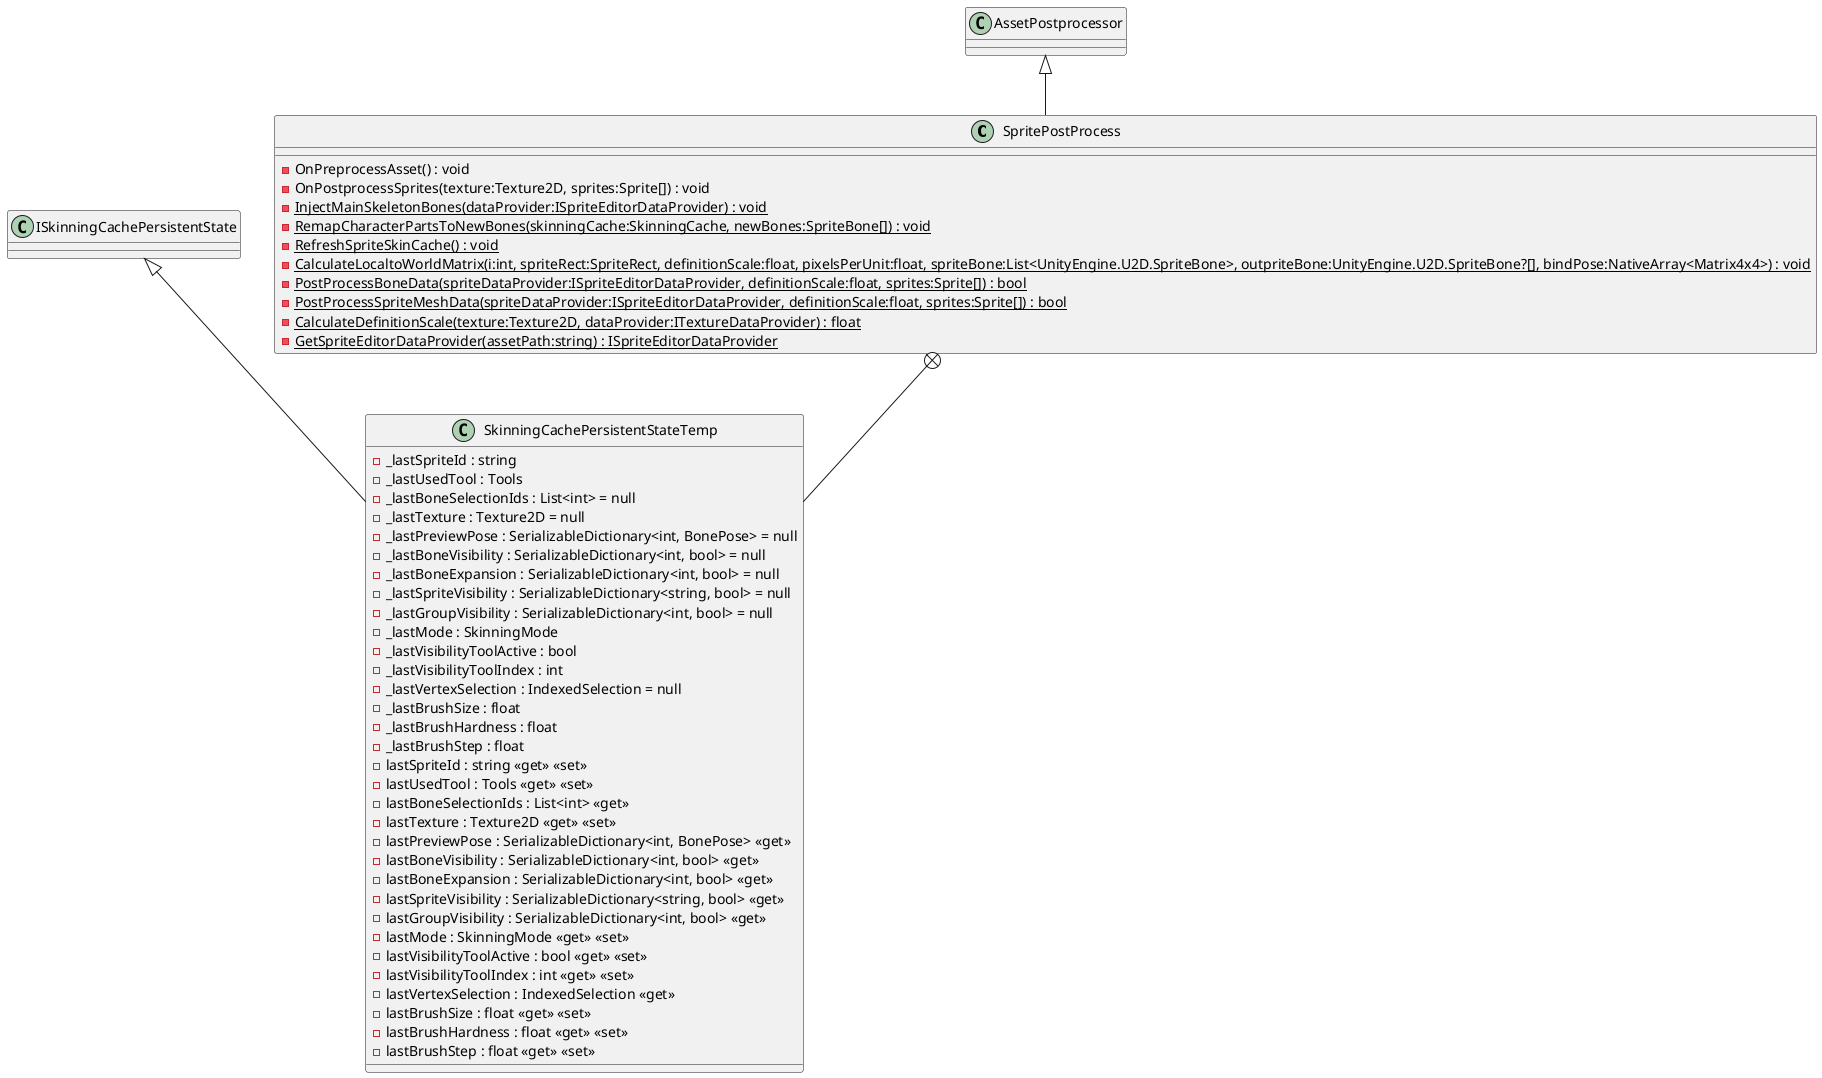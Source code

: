 @startuml
class SpritePostProcess {
    - OnPreprocessAsset() : void
    - OnPostprocessSprites(texture:Texture2D, sprites:Sprite[]) : void
    {static} - InjectMainSkeletonBones(dataProvider:ISpriteEditorDataProvider) : void
    {static} - RemapCharacterPartsToNewBones(skinningCache:SkinningCache, newBones:SpriteBone[]) : void
    {static} - RefreshSpriteSkinCache() : void
    {static} - CalculateLocaltoWorldMatrix(i:int, spriteRect:SpriteRect, definitionScale:float, pixelsPerUnit:float, spriteBone:List<UnityEngine.U2D.SpriteBone>, outpriteBone:UnityEngine.U2D.SpriteBone?[], bindPose:NativeArray<Matrix4x4>) : void
    {static} - PostProcessBoneData(spriteDataProvider:ISpriteEditorDataProvider, definitionScale:float, sprites:Sprite[]) : bool
    {static} - PostProcessSpriteMeshData(spriteDataProvider:ISpriteEditorDataProvider, definitionScale:float, sprites:Sprite[]) : bool
    {static} - CalculateDefinitionScale(texture:Texture2D, dataProvider:ITextureDataProvider) : float
    {static} - GetSpriteEditorDataProvider(assetPath:string) : ISpriteEditorDataProvider
}
class SkinningCachePersistentStateTemp {
    - _lastSpriteId : string
    - _lastUsedTool : Tools
    - _lastBoneSelectionIds : List<int> = null
    - _lastTexture : Texture2D = null
    - _lastPreviewPose : SerializableDictionary<int, BonePose> = null
    - _lastBoneVisibility : SerializableDictionary<int, bool> = null
    - _lastBoneExpansion : SerializableDictionary<int, bool> = null
    - _lastSpriteVisibility : SerializableDictionary<string, bool> = null
    - _lastGroupVisibility : SerializableDictionary<int, bool> = null
    - _lastMode : SkinningMode
    - _lastVisibilityToolActive : bool
    - _lastVisibilityToolIndex : int
    - _lastVertexSelection : IndexedSelection = null
    - _lastBrushSize : float
    - _lastBrushHardness : float
    - _lastBrushStep : float
    - lastSpriteId : string <<get>> <<set>>
    - lastUsedTool : Tools <<get>> <<set>>
    - lastBoneSelectionIds : List<int> <<get>>
    - lastTexture : Texture2D <<get>> <<set>>
    - lastPreviewPose : SerializableDictionary<int, BonePose> <<get>>
    - lastBoneVisibility : SerializableDictionary<int, bool> <<get>>
    - lastBoneExpansion : SerializableDictionary<int, bool> <<get>>
    - lastSpriteVisibility : SerializableDictionary<string, bool> <<get>>
    - lastGroupVisibility : SerializableDictionary<int, bool> <<get>>
    - lastMode : SkinningMode <<get>> <<set>>
    - lastVisibilityToolActive : bool <<get>> <<set>>
    - lastVisibilityToolIndex : int <<get>> <<set>>
    - lastVertexSelection : IndexedSelection <<get>>
    - lastBrushSize : float <<get>> <<set>>
    - lastBrushHardness : float <<get>> <<set>>
    - lastBrushStep : float <<get>> <<set>>
}
AssetPostprocessor <|-- SpritePostProcess
SpritePostProcess +-- SkinningCachePersistentStateTemp
ISkinningCachePersistentState <|-- SkinningCachePersistentStateTemp
@enduml
